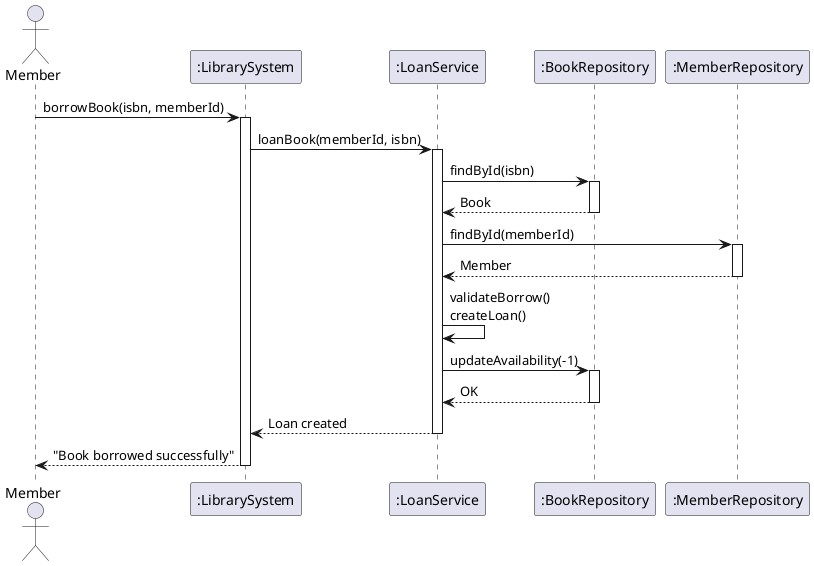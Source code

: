 @startuml
'https://plantuml.com/sequence-diagram
actor Member
participant ":LibrarySystem" as System
participant ":LoanService" as LoanService
participant ":BookRepository" as BookRepo
participant ":MemberRepository" as MemberRepo

Member -> System: borrowBook(isbn, memberId)
activate System

System -> LoanService: loanBook(memberId, isbn)
activate LoanService

LoanService -> BookRepo: findById(isbn)
activate BookRepo
BookRepo --> LoanService: Book
deactivate BookRepo

LoanService -> MemberRepo: findById(memberId)
activate MemberRepo
MemberRepo --> LoanService: Member
deactivate MemberRepo

LoanService -> LoanService: validateBorrow()\ncreateLoan()

LoanService -> BookRepo: updateAvailability(-1)
activate BookRepo
BookRepo --> LoanService: OK
deactivate BookRepo

LoanService --> System: Loan created
deactivate LoanService

System --> Member: "Book borrowed successfully"
deactivate System
@enduml